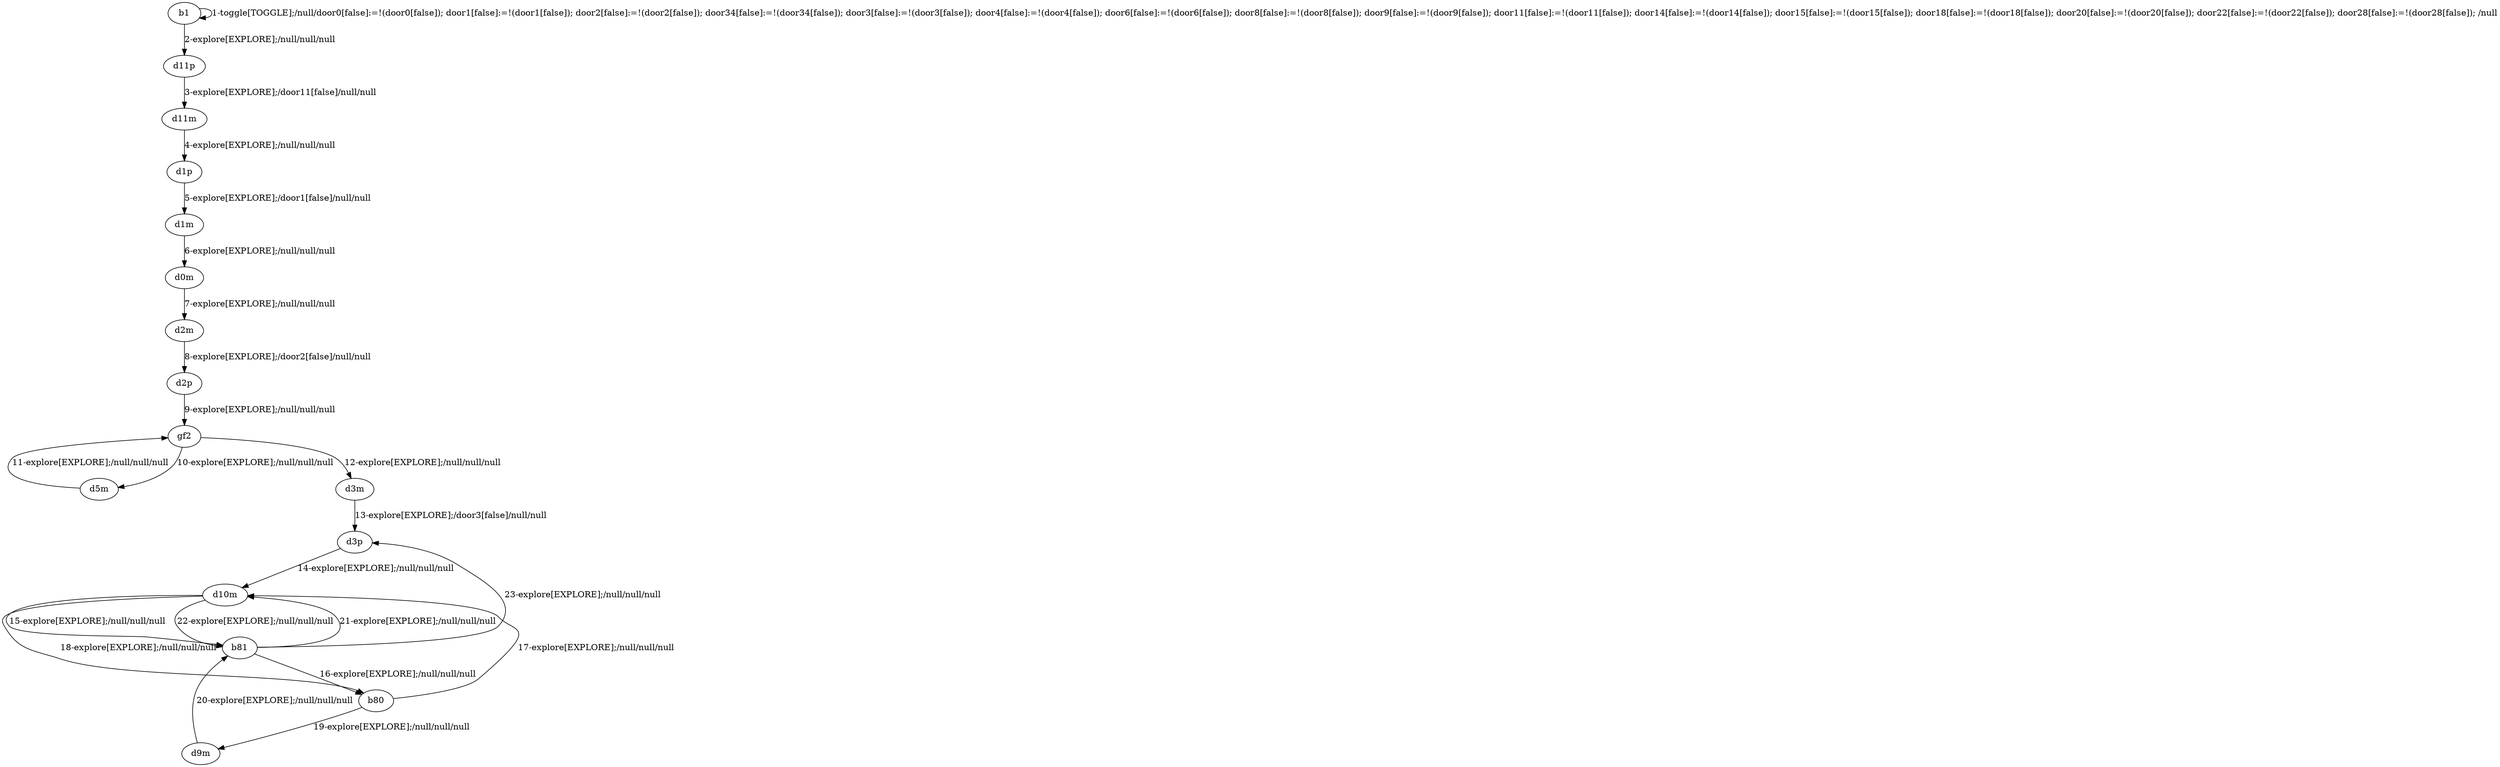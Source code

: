 # Total number of goals covered by this test: 1
# b81 --> d3p

digraph g {
"b1" -> "b1" [label = "1-toggle[TOGGLE];/null/door0[false]:=!(door0[false]); door1[false]:=!(door1[false]); door2[false]:=!(door2[false]); door34[false]:=!(door34[false]); door3[false]:=!(door3[false]); door4[false]:=!(door4[false]); door6[false]:=!(door6[false]); door8[false]:=!(door8[false]); door9[false]:=!(door9[false]); door11[false]:=!(door11[false]); door14[false]:=!(door14[false]); door15[false]:=!(door15[false]); door18[false]:=!(door18[false]); door20[false]:=!(door20[false]); door22[false]:=!(door22[false]); door28[false]:=!(door28[false]); /null"];
"b1" -> "d11p" [label = "2-explore[EXPLORE];/null/null/null"];
"d11p" -> "d11m" [label = "3-explore[EXPLORE];/door11[false]/null/null"];
"d11m" -> "d1p" [label = "4-explore[EXPLORE];/null/null/null"];
"d1p" -> "d1m" [label = "5-explore[EXPLORE];/door1[false]/null/null"];
"d1m" -> "d0m" [label = "6-explore[EXPLORE];/null/null/null"];
"d0m" -> "d2m" [label = "7-explore[EXPLORE];/null/null/null"];
"d2m" -> "d2p" [label = "8-explore[EXPLORE];/door2[false]/null/null"];
"d2p" -> "gf2" [label = "9-explore[EXPLORE];/null/null/null"];
"gf2" -> "d5m" [label = "10-explore[EXPLORE];/null/null/null"];
"d5m" -> "gf2" [label = "11-explore[EXPLORE];/null/null/null"];
"gf2" -> "d3m" [label = "12-explore[EXPLORE];/null/null/null"];
"d3m" -> "d3p" [label = "13-explore[EXPLORE];/door3[false]/null/null"];
"d3p" -> "d10m" [label = "14-explore[EXPLORE];/null/null/null"];
"d10m" -> "b81" [label = "15-explore[EXPLORE];/null/null/null"];
"b81" -> "b80" [label = "16-explore[EXPLORE];/null/null/null"];
"b80" -> "d10m" [label = "17-explore[EXPLORE];/null/null/null"];
"d10m" -> "b80" [label = "18-explore[EXPLORE];/null/null/null"];
"b80" -> "d9m" [label = "19-explore[EXPLORE];/null/null/null"];
"d9m" -> "b81" [label = "20-explore[EXPLORE];/null/null/null"];
"b81" -> "d10m" [label = "21-explore[EXPLORE];/null/null/null"];
"d10m" -> "b81" [label = "22-explore[EXPLORE];/null/null/null"];
"b81" -> "d3p" [label = "23-explore[EXPLORE];/null/null/null"];
}